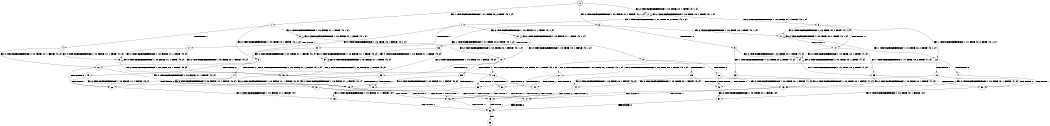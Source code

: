 digraph BCG {
size = "7, 10.5";
center = TRUE;
node [shape = circle];
0 [peripheries = 2];
0 -> 1 [label = "EX !1 !ATOMIC_EXCH_BRANCH (1, +1, TRUE, +0, 2, TRUE) !{0, 1, 2}"];
0 -> 2 [label = "EX !2 !ATOMIC_EXCH_BRANCH (1, +0, TRUE, +0, 1, TRUE) !{0, 1, 2}"];
0 -> 3 [label = "EX !0 !ATOMIC_EXCH_BRANCH (1, +0, FALSE, +1, 1, FALSE) !{0, 1, 2}"];
1 -> 4 [label = "TERMINATE !1"];
1 -> 5 [label = "EX !2 !ATOMIC_EXCH_BRANCH (1, +0, TRUE, +0, 1, FALSE) !{0, 1, 2}"];
1 -> 6 [label = "EX !0 !ATOMIC_EXCH_BRANCH (1, +0, FALSE, +1, 1, TRUE) !{0, 1, 2}"];
2 -> 7 [label = "EX !1 !ATOMIC_EXCH_BRANCH (1, +1, TRUE, +0, 2, TRUE) !{0, 1, 2}"];
2 -> 8 [label = "EX !0 !ATOMIC_EXCH_BRANCH (1, +0, FALSE, +1, 1, FALSE) !{0, 1, 2}"];
2 -> 2 [label = "EX !2 !ATOMIC_EXCH_BRANCH (1, +0, TRUE, +0, 1, TRUE) !{0, 1, 2}"];
3 -> 9 [label = "TERMINATE !0"];
3 -> 10 [label = "EX !1 !ATOMIC_EXCH_BRANCH (1, +1, TRUE, +0, 2, TRUE) !{0, 1, 2}"];
3 -> 11 [label = "EX !2 !ATOMIC_EXCH_BRANCH (1, +0, TRUE, +0, 1, TRUE) !{0, 1, 2}"];
4 -> 12 [label = "EX !2 !ATOMIC_EXCH_BRANCH (1, +0, TRUE, +0, 1, FALSE) !{0, 2}"];
4 -> 13 [label = "EX !0 !ATOMIC_EXCH_BRANCH (1, +0, FALSE, +1, 1, TRUE) !{0, 2}"];
5 -> 14 [label = "TERMINATE !1"];
5 -> 15 [label = "TERMINATE !2"];
5 -> 16 [label = "EX !0 !ATOMIC_EXCH_BRANCH (1, +0, FALSE, +1, 1, FALSE) !{0, 1, 2}"];
6 -> 17 [label = "TERMINATE !1"];
6 -> 18 [label = "EX !2 !ATOMIC_EXCH_BRANCH (1, +0, TRUE, +0, 1, FALSE) !{0, 1, 2}"];
6 -> 6 [label = "EX !0 !ATOMIC_EXCH_BRANCH (1, +0, FALSE, +1, 1, TRUE) !{0, 1, 2}"];
7 -> 19 [label = "TERMINATE !1"];
7 -> 20 [label = "EX !0 !ATOMIC_EXCH_BRANCH (1, +0, FALSE, +1, 1, TRUE) !{0, 1, 2}"];
7 -> 5 [label = "EX !2 !ATOMIC_EXCH_BRANCH (1, +0, TRUE, +0, 1, FALSE) !{0, 1, 2}"];
8 -> 21 [label = "TERMINATE !0"];
8 -> 22 [label = "EX !1 !ATOMIC_EXCH_BRANCH (1, +1, TRUE, +0, 2, TRUE) !{0, 1, 2}"];
8 -> 11 [label = "EX !2 !ATOMIC_EXCH_BRANCH (1, +0, TRUE, +0, 1, TRUE) !{0, 1, 2}"];
9 -> 23 [label = "EX !1 !ATOMIC_EXCH_BRANCH (1, +1, TRUE, +0, 2, TRUE) !{1, 2}"];
9 -> 24 [label = "EX !2 !ATOMIC_EXCH_BRANCH (1, +0, TRUE, +0, 1, TRUE) !{1, 2}"];
10 -> 25 [label = "TERMINATE !1"];
10 -> 26 [label = "TERMINATE !0"];
10 -> 27 [label = "EX !2 !ATOMIC_EXCH_BRANCH (1, +0, TRUE, +0, 1, FALSE) !{0, 1, 2}"];
11 -> 21 [label = "TERMINATE !0"];
11 -> 22 [label = "EX !1 !ATOMIC_EXCH_BRANCH (1, +1, TRUE, +0, 2, TRUE) !{0, 1, 2}"];
11 -> 11 [label = "EX !2 !ATOMIC_EXCH_BRANCH (1, +0, TRUE, +0, 1, TRUE) !{0, 1, 2}"];
12 -> 28 [label = "TERMINATE !2"];
12 -> 29 [label = "EX !0 !ATOMIC_EXCH_BRANCH (1, +0, FALSE, +1, 1, FALSE) !{0, 2}"];
13 -> 30 [label = "EX !2 !ATOMIC_EXCH_BRANCH (1, +0, TRUE, +0, 1, FALSE) !{0, 2}"];
13 -> 13 [label = "EX !0 !ATOMIC_EXCH_BRANCH (1, +0, FALSE, +1, 1, TRUE) !{0, 2}"];
14 -> 28 [label = "TERMINATE !2"];
14 -> 29 [label = "EX !0 !ATOMIC_EXCH_BRANCH (1, +0, FALSE, +1, 1, FALSE) !{0, 2}"];
15 -> 28 [label = "TERMINATE !1"];
15 -> 31 [label = "EX !0 !ATOMIC_EXCH_BRANCH (1, +0, FALSE, +1, 1, FALSE) !{0, 1}"];
16 -> 32 [label = "TERMINATE !1"];
16 -> 33 [label = "TERMINATE !2"];
16 -> 34 [label = "TERMINATE !0"];
17 -> 30 [label = "EX !2 !ATOMIC_EXCH_BRANCH (1, +0, TRUE, +0, 1, FALSE) !{0, 2}"];
17 -> 13 [label = "EX !0 !ATOMIC_EXCH_BRANCH (1, +0, FALSE, +1, 1, TRUE) !{0, 2}"];
18 -> 35 [label = "TERMINATE !1"];
18 -> 36 [label = "TERMINATE !2"];
18 -> 16 [label = "EX !0 !ATOMIC_EXCH_BRANCH (1, +0, FALSE, +1, 1, FALSE) !{0, 1, 2}"];
19 -> 37 [label = "EX !0 !ATOMIC_EXCH_BRANCH (1, +0, FALSE, +1, 1, TRUE) !{0, 2}"];
19 -> 12 [label = "EX !2 !ATOMIC_EXCH_BRANCH (1, +0, TRUE, +0, 1, FALSE) !{0, 2}"];
20 -> 38 [label = "TERMINATE !1"];
20 -> 18 [label = "EX !2 !ATOMIC_EXCH_BRANCH (1, +0, TRUE, +0, 1, FALSE) !{0, 1, 2}"];
20 -> 20 [label = "EX !0 !ATOMIC_EXCH_BRANCH (1, +0, FALSE, +1, 1, TRUE) !{0, 1, 2}"];
21 -> 39 [label = "EX !1 !ATOMIC_EXCH_BRANCH (1, +1, TRUE, +0, 2, TRUE) !{1, 2}"];
21 -> 24 [label = "EX !2 !ATOMIC_EXCH_BRANCH (1, +0, TRUE, +0, 1, TRUE) !{1, 2}"];
22 -> 40 [label = "TERMINATE !1"];
22 -> 41 [label = "TERMINATE !0"];
22 -> 27 [label = "EX !2 !ATOMIC_EXCH_BRANCH (1, +0, TRUE, +0, 1, FALSE) !{0, 1, 2}"];
23 -> 42 [label = "TERMINATE !1"];
23 -> 43 [label = "EX !2 !ATOMIC_EXCH_BRANCH (1, +0, TRUE, +0, 1, FALSE) !{1, 2}"];
24 -> 39 [label = "EX !1 !ATOMIC_EXCH_BRANCH (1, +1, TRUE, +0, 2, TRUE) !{1, 2}"];
24 -> 24 [label = "EX !2 !ATOMIC_EXCH_BRANCH (1, +0, TRUE, +0, 1, TRUE) !{1, 2}"];
25 -> 42 [label = "TERMINATE !0"];
25 -> 44 [label = "EX !2 !ATOMIC_EXCH_BRANCH (1, +0, TRUE, +0, 1, FALSE) !{0, 2}"];
26 -> 42 [label = "TERMINATE !1"];
26 -> 43 [label = "EX !2 !ATOMIC_EXCH_BRANCH (1, +0, TRUE, +0, 1, FALSE) !{1, 2}"];
27 -> 32 [label = "TERMINATE !1"];
27 -> 33 [label = "TERMINATE !2"];
27 -> 34 [label = "TERMINATE !0"];
28 -> 45 [label = "EX !0 !ATOMIC_EXCH_BRANCH (1, +0, FALSE, +1, 1, FALSE) !{0}"];
29 -> 46 [label = "TERMINATE !2"];
29 -> 47 [label = "TERMINATE !0"];
30 -> 48 [label = "TERMINATE !2"];
30 -> 29 [label = "EX !0 !ATOMIC_EXCH_BRANCH (1, +0, FALSE, +1, 1, FALSE) !{0, 2}"];
31 -> 46 [label = "TERMINATE !1"];
31 -> 49 [label = "TERMINATE !0"];
32 -> 46 [label = "TERMINATE !2"];
32 -> 47 [label = "TERMINATE !0"];
33 -> 46 [label = "TERMINATE !1"];
33 -> 49 [label = "TERMINATE !0"];
34 -> 47 [label = "TERMINATE !1"];
34 -> 49 [label = "TERMINATE !2"];
35 -> 48 [label = "TERMINATE !2"];
35 -> 29 [label = "EX !0 !ATOMIC_EXCH_BRANCH (1, +0, FALSE, +1, 1, FALSE) !{0, 2}"];
36 -> 48 [label = "TERMINATE !1"];
36 -> 31 [label = "EX !0 !ATOMIC_EXCH_BRANCH (1, +0, FALSE, +1, 1, FALSE) !{0, 1}"];
37 -> 30 [label = "EX !2 !ATOMIC_EXCH_BRANCH (1, +0, TRUE, +0, 1, FALSE) !{0, 2}"];
37 -> 37 [label = "EX !0 !ATOMIC_EXCH_BRANCH (1, +0, FALSE, +1, 1, TRUE) !{0, 2}"];
38 -> 30 [label = "EX !2 !ATOMIC_EXCH_BRANCH (1, +0, TRUE, +0, 1, FALSE) !{0, 2}"];
38 -> 37 [label = "EX !0 !ATOMIC_EXCH_BRANCH (1, +0, FALSE, +1, 1, TRUE) !{0, 2}"];
39 -> 50 [label = "TERMINATE !1"];
39 -> 43 [label = "EX !2 !ATOMIC_EXCH_BRANCH (1, +0, TRUE, +0, 1, FALSE) !{1, 2}"];
40 -> 50 [label = "TERMINATE !0"];
40 -> 44 [label = "EX !2 !ATOMIC_EXCH_BRANCH (1, +0, TRUE, +0, 1, FALSE) !{0, 2}"];
41 -> 50 [label = "TERMINATE !1"];
41 -> 43 [label = "EX !2 !ATOMIC_EXCH_BRANCH (1, +0, TRUE, +0, 1, FALSE) !{1, 2}"];
42 -> 51 [label = "EX !2 !ATOMIC_EXCH_BRANCH (1, +0, TRUE, +0, 1, FALSE) !{2}"];
43 -> 47 [label = "TERMINATE !1"];
43 -> 49 [label = "TERMINATE !2"];
44 -> 46 [label = "TERMINATE !2"];
44 -> 47 [label = "TERMINATE !0"];
45 -> 52 [label = "TERMINATE !0"];
46 -> 52 [label = "TERMINATE !0"];
47 -> 52 [label = "TERMINATE !2"];
48 -> 45 [label = "EX !0 !ATOMIC_EXCH_BRANCH (1, +0, FALSE, +1, 1, FALSE) !{0}"];
49 -> 52 [label = "TERMINATE !1"];
50 -> 51 [label = "EX !2 !ATOMIC_EXCH_BRANCH (1, +0, TRUE, +0, 1, FALSE) !{2}"];
51 -> 52 [label = "TERMINATE !2"];
52 -> 53 [label = "exit"];
}
